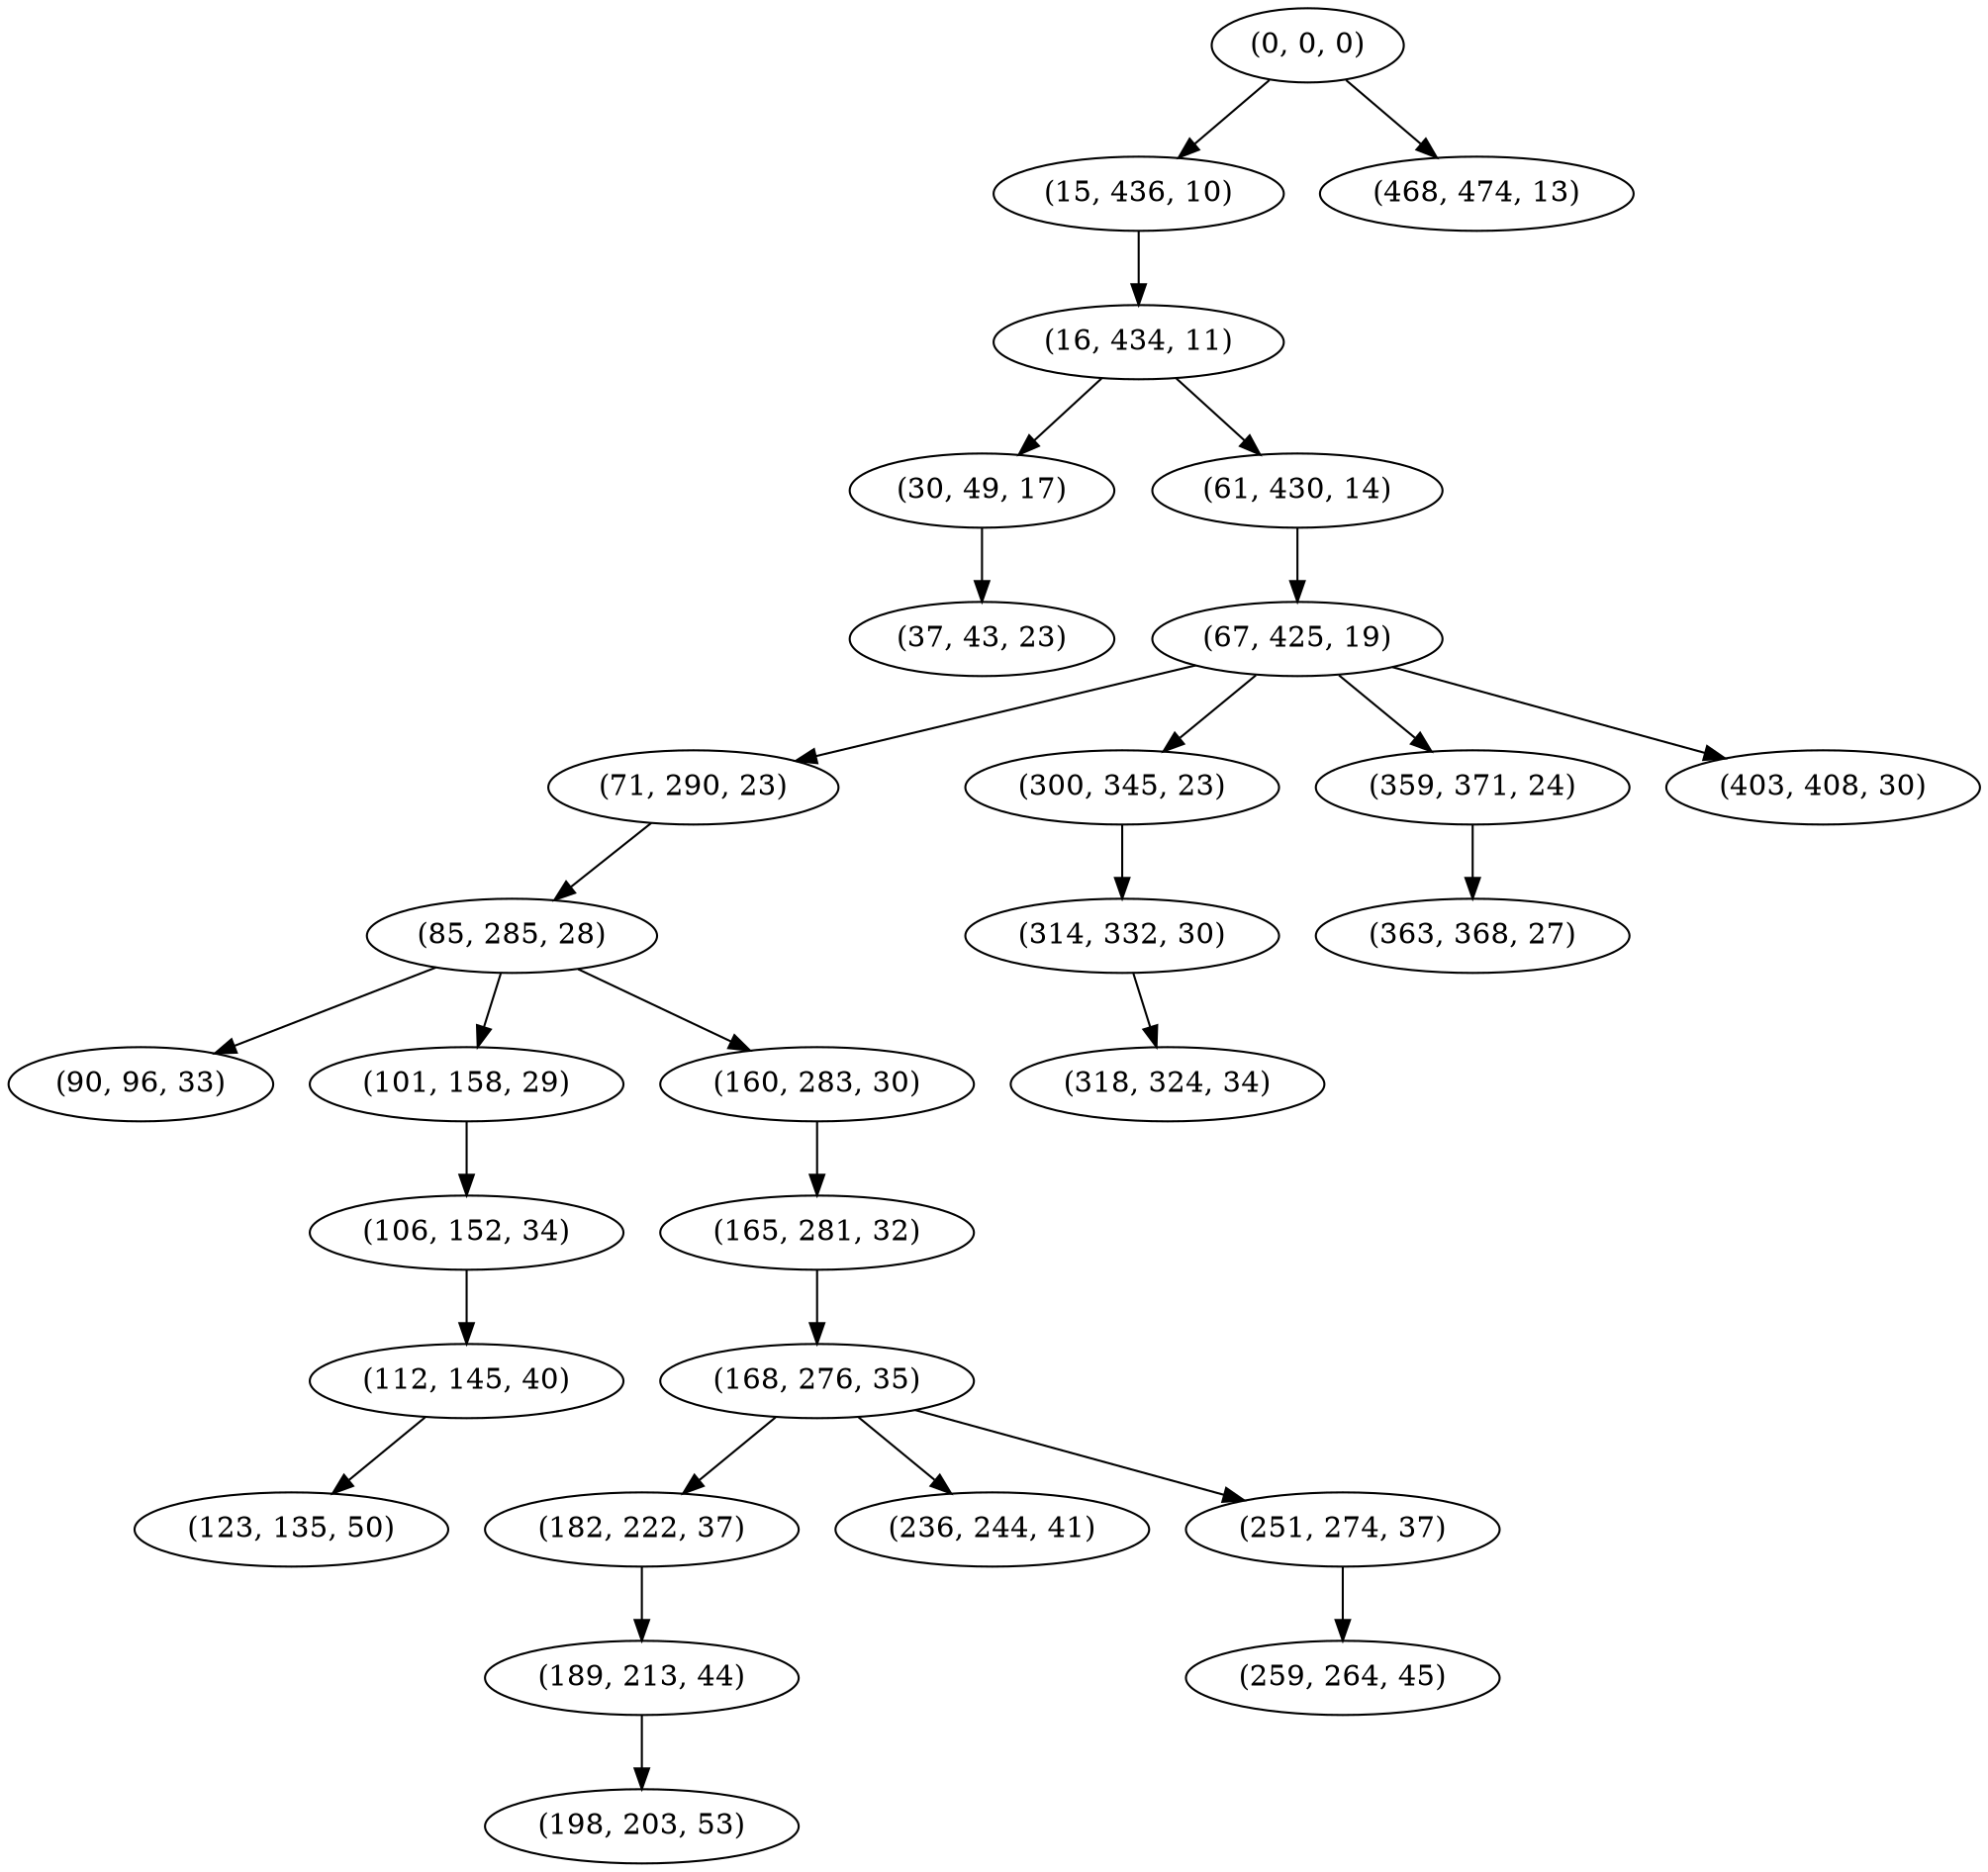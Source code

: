 digraph tree {
    "(0, 0, 0)";
    "(15, 436, 10)";
    "(16, 434, 11)";
    "(30, 49, 17)";
    "(37, 43, 23)";
    "(61, 430, 14)";
    "(67, 425, 19)";
    "(71, 290, 23)";
    "(85, 285, 28)";
    "(90, 96, 33)";
    "(101, 158, 29)";
    "(106, 152, 34)";
    "(112, 145, 40)";
    "(123, 135, 50)";
    "(160, 283, 30)";
    "(165, 281, 32)";
    "(168, 276, 35)";
    "(182, 222, 37)";
    "(189, 213, 44)";
    "(198, 203, 53)";
    "(236, 244, 41)";
    "(251, 274, 37)";
    "(259, 264, 45)";
    "(300, 345, 23)";
    "(314, 332, 30)";
    "(318, 324, 34)";
    "(359, 371, 24)";
    "(363, 368, 27)";
    "(403, 408, 30)";
    "(468, 474, 13)";
    "(0, 0, 0)" -> "(15, 436, 10)";
    "(0, 0, 0)" -> "(468, 474, 13)";
    "(15, 436, 10)" -> "(16, 434, 11)";
    "(16, 434, 11)" -> "(30, 49, 17)";
    "(16, 434, 11)" -> "(61, 430, 14)";
    "(30, 49, 17)" -> "(37, 43, 23)";
    "(61, 430, 14)" -> "(67, 425, 19)";
    "(67, 425, 19)" -> "(71, 290, 23)";
    "(67, 425, 19)" -> "(300, 345, 23)";
    "(67, 425, 19)" -> "(359, 371, 24)";
    "(67, 425, 19)" -> "(403, 408, 30)";
    "(71, 290, 23)" -> "(85, 285, 28)";
    "(85, 285, 28)" -> "(90, 96, 33)";
    "(85, 285, 28)" -> "(101, 158, 29)";
    "(85, 285, 28)" -> "(160, 283, 30)";
    "(101, 158, 29)" -> "(106, 152, 34)";
    "(106, 152, 34)" -> "(112, 145, 40)";
    "(112, 145, 40)" -> "(123, 135, 50)";
    "(160, 283, 30)" -> "(165, 281, 32)";
    "(165, 281, 32)" -> "(168, 276, 35)";
    "(168, 276, 35)" -> "(182, 222, 37)";
    "(168, 276, 35)" -> "(236, 244, 41)";
    "(168, 276, 35)" -> "(251, 274, 37)";
    "(182, 222, 37)" -> "(189, 213, 44)";
    "(189, 213, 44)" -> "(198, 203, 53)";
    "(251, 274, 37)" -> "(259, 264, 45)";
    "(300, 345, 23)" -> "(314, 332, 30)";
    "(314, 332, 30)" -> "(318, 324, 34)";
    "(359, 371, 24)" -> "(363, 368, 27)";
}
